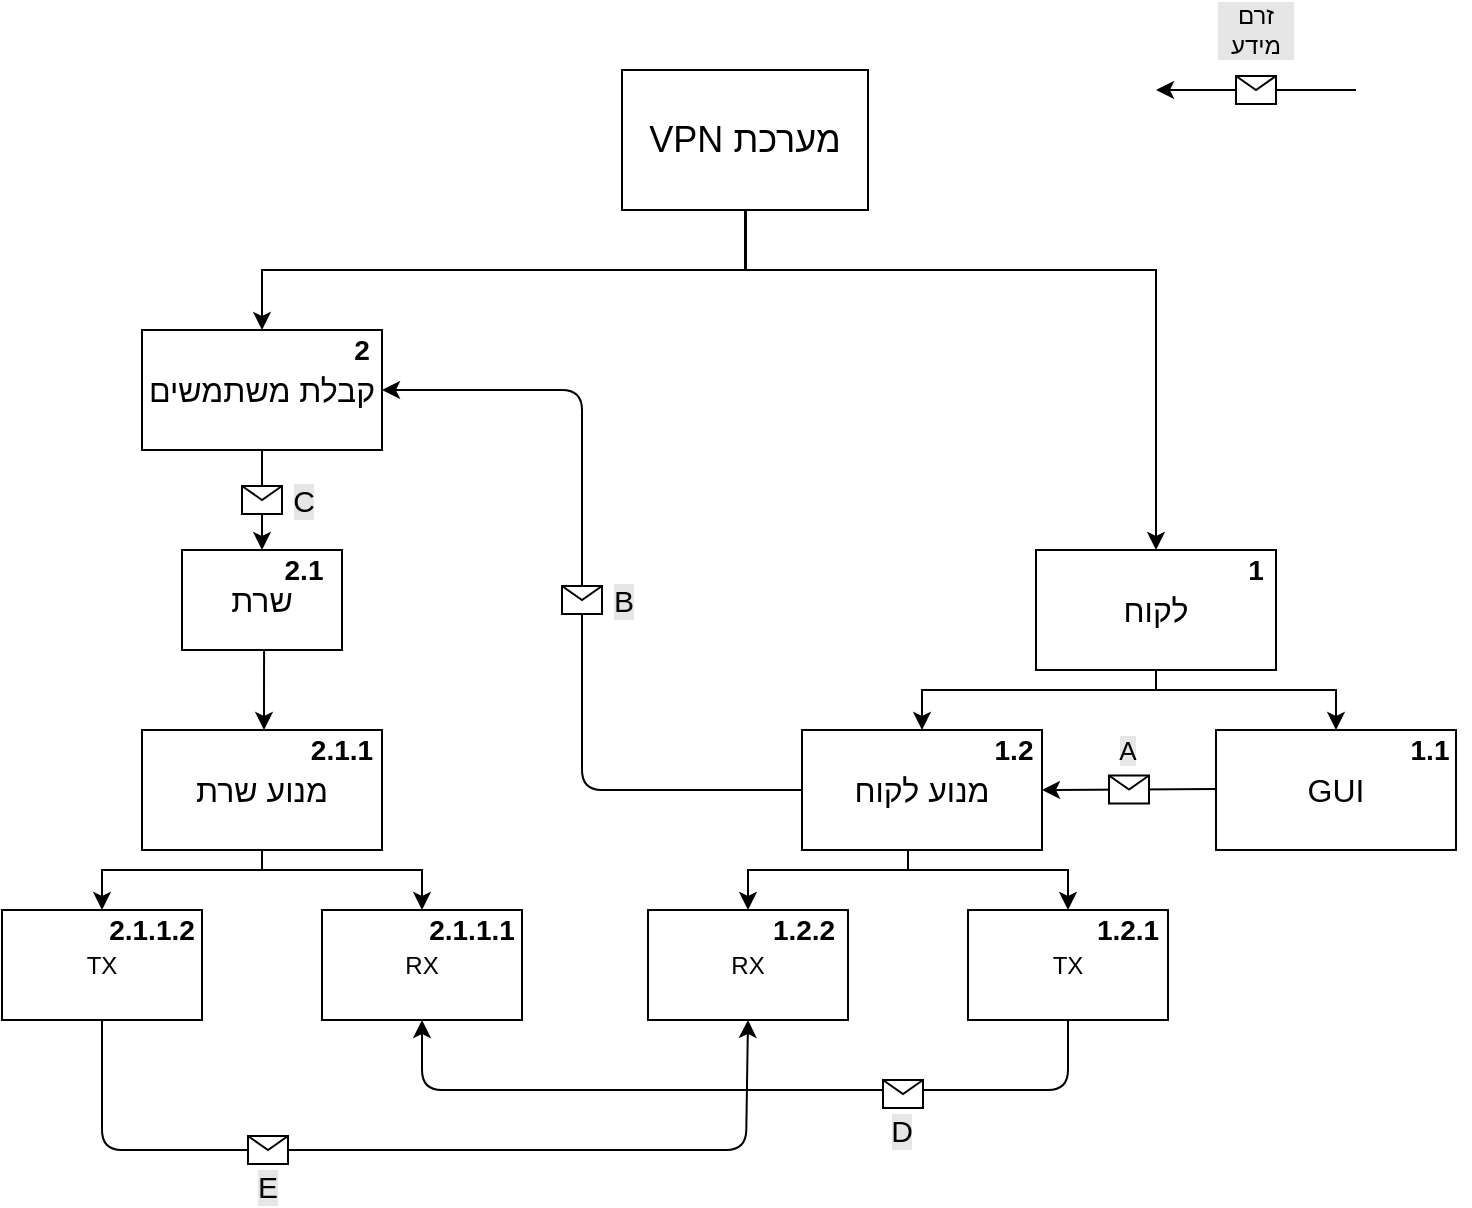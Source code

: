 <mxfile version="14.6.13" type="device"><diagram id="QhthXnGQXh9P9Imiwqj4" name="‫עמוד-1‬"><mxGraphModel dx="1091" dy="853" grid="1" gridSize="10" guides="1" tooltips="1" connect="1" arrows="1" fold="1" page="1" pageScale="1" pageWidth="827" pageHeight="1169" math="0" shadow="0"><root><mxCell id="0"/><mxCell id="1" parent="0"/><mxCell id="pstDt4AV1G5sThett99_-6" value="" style="edgeStyle=orthogonalEdgeStyle;rounded=0;orthogonalLoop=1;jettySize=auto;html=1;entryX=0.5;entryY=0;entryDx=0;entryDy=0;" parent="1" target="pstDt4AV1G5sThett99_-5" edge="1"><mxGeometry relative="1" as="geometry"><mxPoint x="452" y="150" as="sourcePoint"/><mxPoint x="252" y="210" as="targetPoint"/><Array as="points"><mxPoint x="452" y="180"/><mxPoint x="210" y="180"/></Array></mxGeometry></mxCell><mxCell id="pstDt4AV1G5sThett99_-9" value="" style="edgeStyle=orthogonalEdgeStyle;rounded=0;orthogonalLoop=1;jettySize=auto;html=1;" parent="1" source="pstDt4AV1G5sThett99_-1" target="pstDt4AV1G5sThett99_-8" edge="1"><mxGeometry relative="1" as="geometry"><Array as="points"><mxPoint x="452" y="180"/><mxPoint x="657" y="180"/></Array></mxGeometry></mxCell><mxCell id="pstDt4AV1G5sThett99_-1" value="&lt;font style=&quot;font-size: 18px&quot;&gt;VPN מערכת&lt;/font&gt;" style="rounded=0;whiteSpace=wrap;html=1;" parent="1" vertex="1"><mxGeometry x="390" y="80" width="123" height="70" as="geometry"/></mxCell><mxCell id="pstDt4AV1G5sThett99_-5" value="&lt;font style=&quot;font-size: 16px&quot;&gt;קבלת משתמשים&lt;/font&gt;" style="whiteSpace=wrap;html=1;rounded=0;" parent="1" vertex="1"><mxGeometry x="150" y="210" width="120" height="60" as="geometry"/></mxCell><mxCell id="pstDt4AV1G5sThett99_-11" value="" style="edgeStyle=orthogonalEdgeStyle;rounded=0;orthogonalLoop=1;jettySize=auto;html=1;" parent="1" source="pstDt4AV1G5sThett99_-8" target="pstDt4AV1G5sThett99_-10" edge="1"><mxGeometry relative="1" as="geometry"><Array as="points"><mxPoint x="657" y="390"/><mxPoint x="747" y="390"/></Array></mxGeometry></mxCell><mxCell id="pstDt4AV1G5sThett99_-13" value="" style="edgeStyle=orthogonalEdgeStyle;rounded=0;orthogonalLoop=1;jettySize=auto;html=1;" parent="1" source="pstDt4AV1G5sThett99_-8" target="pstDt4AV1G5sThett99_-12" edge="1"><mxGeometry relative="1" as="geometry"><Array as="points"><mxPoint x="657" y="390"/><mxPoint x="540" y="390"/></Array></mxGeometry></mxCell><mxCell id="pstDt4AV1G5sThett99_-8" value="&lt;font style=&quot;font-size: 16px&quot;&gt;לקוח&lt;/font&gt;" style="whiteSpace=wrap;html=1;rounded=0;" parent="1" vertex="1"><mxGeometry x="597" y="320" width="120" height="60" as="geometry"/></mxCell><mxCell id="pstDt4AV1G5sThett99_-10" value="&lt;font style=&quot;font-size: 16px&quot;&gt;GUI&lt;/font&gt;" style="whiteSpace=wrap;html=1;rounded=0;" parent="1" vertex="1"><mxGeometry x="687" y="410" width="120" height="60" as="geometry"/></mxCell><mxCell id="pstDt4AV1G5sThett99_-12" value="&lt;span style=&quot;font-size: 16px&quot;&gt;מנוע לקוח&lt;/span&gt;" style="whiteSpace=wrap;html=1;rounded=0;" parent="1" vertex="1"><mxGeometry x="480" y="410" width="120" height="60" as="geometry"/></mxCell><mxCell id="pstDt4AV1G5sThett99_-14" value="&lt;b&gt;&lt;font style=&quot;font-size: 14px&quot;&gt;1&lt;/font&gt;&lt;/b&gt;" style="text;html=1;strokeColor=none;fillColor=none;align=center;verticalAlign=middle;whiteSpace=wrap;rounded=0;" parent="1" vertex="1"><mxGeometry x="687" y="320" width="40" height="20" as="geometry"/></mxCell><mxCell id="pstDt4AV1G5sThett99_-15" value="&lt;b&gt;&lt;font style=&quot;font-size: 14px&quot;&gt;2&lt;/font&gt;&lt;/b&gt;" style="text;html=1;strokeColor=none;fillColor=none;align=center;verticalAlign=middle;whiteSpace=wrap;rounded=0;" parent="1" vertex="1"><mxGeometry x="240" y="210" width="40" height="20" as="geometry"/></mxCell><mxCell id="dme_EMdOB6I2zJ5lBvLc-2" value="" style="edgeStyle=orthogonalEdgeStyle;rounded=0;orthogonalLoop=1;jettySize=auto;html=1;" parent="1" source="pstDt4AV1G5sThett99_-17" target="dme_EMdOB6I2zJ5lBvLc-1" edge="1"><mxGeometry relative="1" as="geometry"><Array as="points"><mxPoint x="210" y="480"/><mxPoint x="130" y="480"/></Array></mxGeometry></mxCell><mxCell id="pstDt4AV1G5sThett99_-17" value="&lt;font style=&quot;font-size: 16px&quot;&gt;מנוע שרת&lt;/font&gt;" style="whiteSpace=wrap;html=1;rounded=0;" parent="1" vertex="1"><mxGeometry x="150" y="410" width="120" height="60" as="geometry"/></mxCell><mxCell id="pstDt4AV1G5sThett99_-19" value="&lt;b&gt;&lt;font style=&quot;font-size: 14px&quot;&gt;1.1&lt;/font&gt;&lt;/b&gt;" style="text;html=1;strokeColor=none;fillColor=none;align=center;verticalAlign=middle;whiteSpace=wrap;rounded=0;" parent="1" vertex="1"><mxGeometry x="774" y="410" width="40" height="20" as="geometry"/></mxCell><mxCell id="pstDt4AV1G5sThett99_-20" value="&lt;b&gt;&lt;font style=&quot;font-size: 14px&quot;&gt;1.2&lt;/font&gt;&lt;/b&gt;" style="text;html=1;strokeColor=none;fillColor=none;align=center;verticalAlign=middle;whiteSpace=wrap;rounded=0;" parent="1" vertex="1"><mxGeometry x="575" y="410" width="22" height="20" as="geometry"/></mxCell><mxCell id="pstDt4AV1G5sThett99_-24" value="&lt;font style=&quot;font-size: 16px&quot;&gt;שרת&lt;/font&gt;" style="whiteSpace=wrap;html=1;rounded=0;" parent="1" vertex="1"><mxGeometry x="170" y="320" width="80" height="50" as="geometry"/></mxCell><mxCell id="pstDt4AV1G5sThett99_-21" value="&lt;b&gt;&lt;font style=&quot;font-size: 14px&quot;&gt;2.1&lt;/font&gt;&lt;/b&gt;" style="text;html=1;strokeColor=none;fillColor=none;align=center;verticalAlign=middle;whiteSpace=wrap;rounded=0;" parent="1" vertex="1"><mxGeometry x="211" y="320" width="40" height="20" as="geometry"/></mxCell><mxCell id="pstDt4AV1G5sThett99_-26" value="" style="edgeStyle=orthogonalEdgeStyle;rounded=0;orthogonalLoop=1;jettySize=auto;html=1;exitX=0.513;exitY=1;exitDx=0;exitDy=0;exitPerimeter=0;" parent="1" source="pstDt4AV1G5sThett99_-24" edge="1"><mxGeometry relative="1" as="geometry"><mxPoint x="211" y="380" as="sourcePoint"/><mxPoint x="211" y="410" as="targetPoint"/><Array as="points"/></mxGeometry></mxCell><mxCell id="pstDt4AV1G5sThett99_-27" value="&lt;b&gt;&lt;font style=&quot;font-size: 14px&quot;&gt;2.1.1&lt;/font&gt;&lt;/b&gt;" style="text;html=1;strokeColor=none;fillColor=none;align=center;verticalAlign=middle;whiteSpace=wrap;rounded=0;" parent="1" vertex="1"><mxGeometry x="230" y="410" width="40" height="20" as="geometry"/></mxCell><mxCell id="pstDt4AV1G5sThett99_-35" value="" style="endArrow=classic;html=1;entryX=1;entryY=0.5;entryDx=0;entryDy=0;" parent="1" target="pstDt4AV1G5sThett99_-12" edge="1"><mxGeometry relative="1" as="geometry"><mxPoint x="687" y="439.5" as="sourcePoint"/><mxPoint x="787" y="439.5" as="targetPoint"/></mxGeometry></mxCell><mxCell id="pstDt4AV1G5sThett99_-36" value="" style="shape=message;html=1;outlineConnect=0;" parent="pstDt4AV1G5sThett99_-35" vertex="1"><mxGeometry width="20" height="14" relative="1" as="geometry"><mxPoint x="-10" y="-7" as="offset"/></mxGeometry></mxCell><mxCell id="pstDt4AV1G5sThett99_-38" value="" style="endArrow=classic;html=1;exitX=0.5;exitY=1;exitDx=0;exitDy=0;entryX=0.5;entryY=0;entryDx=0;entryDy=0;" parent="1" source="pstDt4AV1G5sThett99_-5" target="pstDt4AV1G5sThett99_-24" edge="1"><mxGeometry relative="1" as="geometry"><mxPoint x="300" y="520" as="sourcePoint"/><mxPoint x="400" y="520" as="targetPoint"/></mxGeometry></mxCell><mxCell id="pstDt4AV1G5sThett99_-39" value="" style="shape=message;html=1;outlineConnect=0;" parent="pstDt4AV1G5sThett99_-38" vertex="1"><mxGeometry width="20" height="14" relative="1" as="geometry"><mxPoint x="-10" y="-7" as="offset"/></mxGeometry></mxCell><mxCell id="pstDt4AV1G5sThett99_-40" value="&lt;font style=&quot;font-size: 13px&quot;&gt;A&lt;/font&gt;" style="text;html=1;strokeColor=none;fillColor=none;align=center;verticalAlign=middle;whiteSpace=wrap;rounded=0;labelBackgroundColor=#E6E6E6;" parent="1" vertex="1"><mxGeometry x="623" y="410" width="40" height="20" as="geometry"/></mxCell><mxCell id="pstDt4AV1G5sThett99_-41" value="&lt;font style=&quot;font-size: 15px&quot;&gt;C&lt;/font&gt;" style="text;html=1;strokeColor=none;fillColor=none;align=center;verticalAlign=middle;whiteSpace=wrap;rounded=0;labelBackgroundColor=#E6E6E6;" parent="1" vertex="1"><mxGeometry x="211" y="285" width="40" height="20" as="geometry"/></mxCell><mxCell id="pstDt4AV1G5sThett99_-42" value="&lt;font style=&quot;font-size: 15px&quot;&gt;B&lt;/font&gt;" style="text;html=1;strokeColor=none;fillColor=none;align=center;verticalAlign=middle;whiteSpace=wrap;rounded=0;labelBackgroundColor=#E6E6E6;" parent="1" vertex="1"><mxGeometry x="371" y="335" width="40" height="20" as="geometry"/></mxCell><mxCell id="pstDt4AV1G5sThett99_-45" value="" style="endArrow=classic;html=1;" parent="1" edge="1"><mxGeometry relative="1" as="geometry"><mxPoint x="757" y="90" as="sourcePoint"/><mxPoint x="657" y="90" as="targetPoint"/></mxGeometry></mxCell><mxCell id="pstDt4AV1G5sThett99_-46" value="" style="shape=message;html=1;outlineConnect=0;" parent="pstDt4AV1G5sThett99_-45" vertex="1"><mxGeometry width="20" height="14" relative="1" as="geometry"><mxPoint x="-10" y="-7" as="offset"/></mxGeometry></mxCell><mxCell id="pstDt4AV1G5sThett99_-48" value="זרם מידע" style="text;html=1;strokeColor=none;fillColor=none;align=center;verticalAlign=middle;whiteSpace=wrap;rounded=0;labelBackgroundColor=#E6E6E6;" parent="1" vertex="1"><mxGeometry x="687" y="50" width="40" height="20" as="geometry"/></mxCell><mxCell id="dme_EMdOB6I2zJ5lBvLc-1" value="TX" style="whiteSpace=wrap;html=1;rounded=0;" parent="1" vertex="1"><mxGeometry x="80" y="500" width="100" height="55" as="geometry"/></mxCell><mxCell id="dme_EMdOB6I2zJ5lBvLc-4" value="" style="edgeStyle=orthogonalEdgeStyle;rounded=0;orthogonalLoop=1;jettySize=auto;html=1;exitX=0.5;exitY=1;exitDx=0;exitDy=0;" parent="1" source="pstDt4AV1G5sThett99_-17" target="dme_EMdOB6I2zJ5lBvLc-5" edge="1"><mxGeometry relative="1" as="geometry"><mxPoint x="400" y="475" as="sourcePoint"/><Array as="points"><mxPoint x="210" y="480"/><mxPoint x="290" y="480"/></Array></mxGeometry></mxCell><mxCell id="dme_EMdOB6I2zJ5lBvLc-5" value="RX" style="whiteSpace=wrap;html=1;rounded=0;" parent="1" vertex="1"><mxGeometry x="240" y="500" width="100" height="55" as="geometry"/></mxCell><mxCell id="dme_EMdOB6I2zJ5lBvLc-6" value="" style="edgeStyle=orthogonalEdgeStyle;rounded=0;orthogonalLoop=1;jettySize=auto;html=1;" parent="1" target="dme_EMdOB6I2zJ5lBvLc-7" edge="1"><mxGeometry relative="1" as="geometry"><mxPoint x="533" y="470" as="sourcePoint"/><Array as="points"><mxPoint x="533" y="480"/><mxPoint x="453" y="480"/></Array></mxGeometry></mxCell><mxCell id="dme_EMdOB6I2zJ5lBvLc-7" value="RX" style="whiteSpace=wrap;html=1;rounded=0;" parent="1" vertex="1"><mxGeometry x="403" y="500" width="100" height="55" as="geometry"/></mxCell><mxCell id="dme_EMdOB6I2zJ5lBvLc-8" value="" style="edgeStyle=orthogonalEdgeStyle;rounded=0;orthogonalLoop=1;jettySize=auto;html=1;exitX=0.5;exitY=1;exitDx=0;exitDy=0;" parent="1" target="dme_EMdOB6I2zJ5lBvLc-9" edge="1"><mxGeometry relative="1" as="geometry"><mxPoint x="533" y="470" as="sourcePoint"/><Array as="points"><mxPoint x="533" y="480"/><mxPoint x="613" y="480"/></Array></mxGeometry></mxCell><mxCell id="dme_EMdOB6I2zJ5lBvLc-9" value="TX" style="whiteSpace=wrap;html=1;rounded=0;" parent="1" vertex="1"><mxGeometry x="563" y="500" width="100" height="55" as="geometry"/></mxCell><mxCell id="dme_EMdOB6I2zJ5lBvLc-10" value="&lt;b&gt;&lt;font style=&quot;font-size: 14px&quot;&gt;1.2.1&lt;/font&gt;&lt;/b&gt;" style="text;html=1;strokeColor=none;fillColor=none;align=center;verticalAlign=middle;whiteSpace=wrap;rounded=0;" parent="1" vertex="1"><mxGeometry x="632" y="500" width="22" height="20" as="geometry"/></mxCell><mxCell id="dme_EMdOB6I2zJ5lBvLc-11" value="&lt;b&gt;&lt;font style=&quot;font-size: 14px&quot;&gt;1.2.2&lt;/font&gt;&lt;/b&gt;" style="text;html=1;strokeColor=none;fillColor=none;align=center;verticalAlign=middle;whiteSpace=wrap;rounded=0;" parent="1" vertex="1"><mxGeometry x="470" y="500" width="22" height="20" as="geometry"/></mxCell><mxCell id="dme_EMdOB6I2zJ5lBvLc-12" value="&lt;b&gt;&lt;font style=&quot;font-size: 14px&quot;&gt;2.1.1.1&lt;/font&gt;&lt;/b&gt;" style="text;html=1;strokeColor=none;fillColor=none;align=center;verticalAlign=middle;whiteSpace=wrap;rounded=0;" parent="1" vertex="1"><mxGeometry x="295" y="500" width="40" height="20" as="geometry"/></mxCell><mxCell id="dme_EMdOB6I2zJ5lBvLc-13" value="&lt;b&gt;&lt;font style=&quot;font-size: 14px&quot;&gt;2.1.1.2&lt;/font&gt;&lt;/b&gt;" style="text;html=1;strokeColor=none;fillColor=none;align=center;verticalAlign=middle;whiteSpace=wrap;rounded=0;" parent="1" vertex="1"><mxGeometry x="135" y="500" width="40" height="20" as="geometry"/></mxCell><mxCell id="dme_EMdOB6I2zJ5lBvLc-15" value="&lt;font style=&quot;font-size: 15px&quot;&gt;D&lt;/font&gt;" style="text;html=1;strokeColor=none;fillColor=none;align=center;verticalAlign=middle;whiteSpace=wrap;rounded=0;labelBackgroundColor=#E6E6E6;" parent="1" vertex="1"><mxGeometry x="510" y="600" width="40" height="20" as="geometry"/></mxCell><mxCell id="dme_EMdOB6I2zJ5lBvLc-16" value="" style="endArrow=classic;html=1;exitX=0.5;exitY=1;exitDx=0;exitDy=0;entryX=0.5;entryY=1;entryDx=0;entryDy=0;" parent="1" source="dme_EMdOB6I2zJ5lBvLc-9" target="dme_EMdOB6I2zJ5lBvLc-5" edge="1"><mxGeometry relative="1" as="geometry"><mxPoint x="617" y="584" as="sourcePoint"/><mxPoint x="280" y="560" as="targetPoint"/><Array as="points"><mxPoint x="613" y="590"/><mxPoint x="290" y="590"/></Array></mxGeometry></mxCell><mxCell id="dme_EMdOB6I2zJ5lBvLc-17" value="" style="shape=message;html=1;outlineConnect=0;" parent="dme_EMdOB6I2zJ5lBvLc-16" vertex="1"><mxGeometry width="20" height="14" relative="1" as="geometry"><mxPoint x="69" y="-5" as="offset"/></mxGeometry></mxCell><mxCell id="dme_EMdOB6I2zJ5lBvLc-18" value="" style="endArrow=classic;html=1;exitX=0.5;exitY=1;exitDx=0;exitDy=0;entryX=0.5;entryY=1;entryDx=0;entryDy=0;" parent="1" source="dme_EMdOB6I2zJ5lBvLc-1" target="dme_EMdOB6I2zJ5lBvLc-7" edge="1"><mxGeometry relative="1" as="geometry"><mxPoint x="128.5" y="567" as="sourcePoint"/><mxPoint x="451.5" y="567" as="targetPoint"/><Array as="points"><mxPoint x="130" y="620"/><mxPoint x="452" y="620"/></Array></mxGeometry></mxCell><mxCell id="dme_EMdOB6I2zJ5lBvLc-19" value="" style="shape=message;html=1;outlineConnect=0;" parent="dme_EMdOB6I2zJ5lBvLc-18" vertex="1"><mxGeometry width="20" height="14" relative="1" as="geometry"><mxPoint x="-88" y="-7" as="offset"/></mxGeometry></mxCell><mxCell id="_id9d8KPY_5A6prTg4XC-2" value="" style="endArrow=classic;html=1;entryX=1;entryY=0.5;entryDx=0;entryDy=0;exitX=0;exitY=0.5;exitDx=0;exitDy=0;" edge="1" parent="1" source="pstDt4AV1G5sThett99_-12" target="pstDt4AV1G5sThett99_-5"><mxGeometry relative="1" as="geometry"><mxPoint x="460" y="300" as="sourcePoint"/><mxPoint x="460" y="440" as="targetPoint"/><Array as="points"><mxPoint x="370" y="440"/><mxPoint x="370" y="240"/></Array></mxGeometry></mxCell><mxCell id="_id9d8KPY_5A6prTg4XC-3" value="" style="shape=message;html=1;outlineConnect=0;" vertex="1" parent="_id9d8KPY_5A6prTg4XC-2"><mxGeometry width="20" height="14" relative="1" as="geometry"><mxPoint x="-10" y="-7" as="offset"/></mxGeometry></mxCell><mxCell id="_id9d8KPY_5A6prTg4XC-5" value="&lt;font style=&quot;font-size: 15px&quot;&gt;E&lt;/font&gt;" style="text;html=1;strokeColor=none;fillColor=none;align=center;verticalAlign=middle;whiteSpace=wrap;rounded=0;labelBackgroundColor=#E6E6E6;" vertex="1" parent="1"><mxGeometry x="193" y="628" width="40" height="20" as="geometry"/></mxCell></root></mxGraphModel></diagram></mxfile>